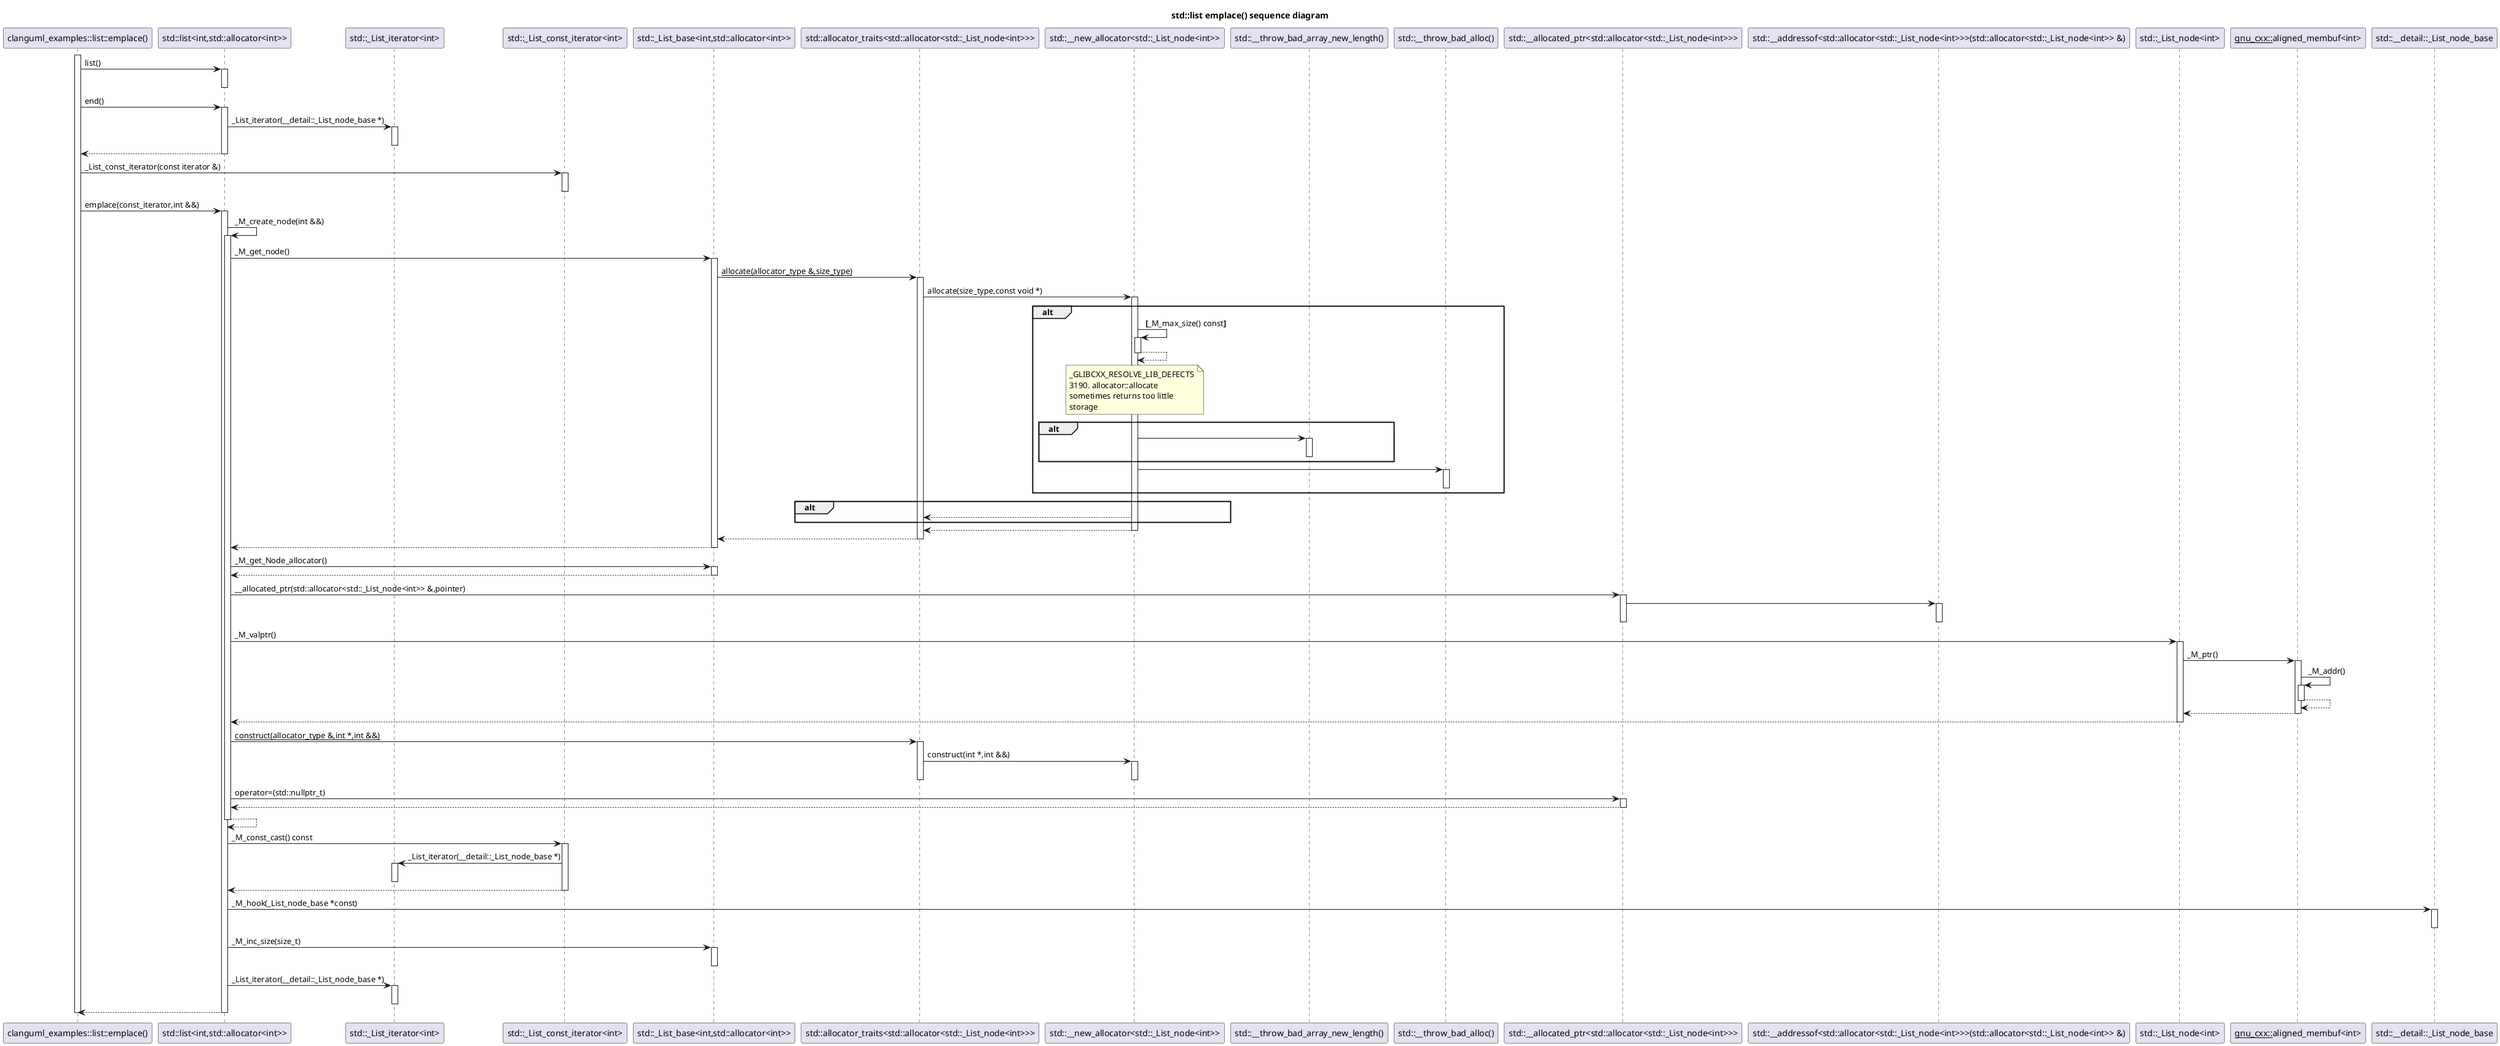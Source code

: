 @startuml
title std::list emplace() sequence diagram
participant "clanguml_examples::list::emplace()" as C_0016263699868639456484 [[{emplace}]]
activate C_0016263699868639456484
participant "std::list<int,std::allocator<int>>" as C_0012688964058898021606
C_0016263699868639456484 -> C_0012688964058898021606 [[{}]] : list()
activate C_0012688964058898021606
deactivate C_0012688964058898021606
C_0016263699868639456484 -> C_0012688964058898021606 [[{}]] : end()
activate C_0012688964058898021606
participant "std::_List_iterator<int>" as C_0015791400372507591026
C_0012688964058898021606 -> C_0015791400372507591026 : _List_iterator(__detail::_List_node_base *)
activate C_0015791400372507591026
deactivate C_0015791400372507591026
C_0012688964058898021606 --> C_0016263699868639456484
deactivate C_0012688964058898021606
participant "std::_List_const_iterator<int>" as C_0016481197395156723564
C_0016263699868639456484 -> C_0016481197395156723564 [[{}]] : _List_const_iterator(const iterator &)
activate C_0016481197395156723564
deactivate C_0016481197395156723564
C_0016263699868639456484 -> C_0012688964058898021606 [[{}]] : emplace(const_iterator,int &&)
activate C_0012688964058898021606
C_0012688964058898021606 -> C_0012688964058898021606 : _M_create_node(int &&)
activate C_0012688964058898021606
participant "std::_List_base<int,std::allocator<int>>" as C_0008221085376594923905
C_0012688964058898021606 -> C_0008221085376594923905 : _M_get_node()
activate C_0008221085376594923905
participant "std::allocator_traits<std::allocator<std::_List_node<int>>>" as C_0001551730410201807116
C_0008221085376594923905 -> C_0001551730410201807116 : __allocate(allocator_type &,size_type)__
activate C_0001551730410201807116
participant "std::__new_allocator<std::_List_node<int>>" as C_0006573487053199071022
C_0001551730410201807116 -> C_0006573487053199071022 : allocate(size_type,const void *)
activate C_0006573487053199071022
alt
C_0006573487053199071022 -> C_0006573487053199071022 : **[**_M_max_size() const**]**
activate C_0006573487053199071022
C_0006573487053199071022 --> C_0006573487053199071022
deactivate C_0006573487053199071022
note over C_0006573487053199071022
_GLIBCXX_RESOLVE_LIB_DEFECTS
3190. allocator::allocate
sometimes returns too little
storage
end note
alt
participant "std::__throw_bad_array_new_length()" as C_0017195084916193522427
C_0006573487053199071022 -> C_0017195084916193522427 : 
activate C_0017195084916193522427
deactivate C_0017195084916193522427
end
participant "std::__throw_bad_alloc()" as C_0013352003183979330430
C_0006573487053199071022 -> C_0013352003183979330430 : 
activate C_0013352003183979330430
deactivate C_0013352003183979330430
end
alt
C_0006573487053199071022 --> C_0001551730410201807116
end
C_0006573487053199071022 --> C_0001551730410201807116
deactivate C_0006573487053199071022
C_0001551730410201807116 --> C_0008221085376594923905
deactivate C_0001551730410201807116
C_0008221085376594923905 --> C_0012688964058898021606
deactivate C_0008221085376594923905
C_0012688964058898021606 -> C_0008221085376594923905 : _M_get_Node_allocator()
activate C_0008221085376594923905
C_0008221085376594923905 --> C_0012688964058898021606
deactivate C_0008221085376594923905
participant "std::__allocated_ptr<std::allocator<std::_List_node<int>>>" as C_0001989690290086399833
C_0012688964058898021606 -> C_0001989690290086399833 : __allocated_ptr(std::allocator<std::_List_node<int>> &,pointer)
activate C_0001989690290086399833
participant "std::__addressof<std::allocator<std::_List_node<int>>>(std::allocator<std::_List_node<int>> &)" as C_0001314452755804900396
C_0001989690290086399833 -> C_0001314452755804900396 : 
activate C_0001314452755804900396
deactivate C_0001314452755804900396
deactivate C_0001989690290086399833
participant "std::_List_node<int>" as C_0011620124836104627274
C_0012688964058898021606 -> C_0011620124836104627274 : _M_valptr()
activate C_0011620124836104627274
participant "__gnu_cxx::__aligned_membuf<int>" as C_0001386050265178105811
C_0011620124836104627274 -> C_0001386050265178105811 : _M_ptr()
activate C_0001386050265178105811
C_0001386050265178105811 -> C_0001386050265178105811 : _M_addr()
activate C_0001386050265178105811
C_0001386050265178105811 --> C_0001386050265178105811
deactivate C_0001386050265178105811
C_0001386050265178105811 --> C_0011620124836104627274
deactivate C_0001386050265178105811
C_0011620124836104627274 --> C_0012688964058898021606
deactivate C_0011620124836104627274
C_0012688964058898021606 -> C_0001551730410201807116 : __construct(allocator_type &,int *,int &&)__
activate C_0001551730410201807116
C_0001551730410201807116 -> C_0006573487053199071022 : construct(int *,int &&)
activate C_0006573487053199071022
deactivate C_0006573487053199071022
deactivate C_0001551730410201807116
C_0012688964058898021606 -> C_0001989690290086399833 : operator=(std::nullptr_t)
activate C_0001989690290086399833
C_0001989690290086399833 --> C_0012688964058898021606
deactivate C_0001989690290086399833
C_0012688964058898021606 --> C_0012688964058898021606
deactivate C_0012688964058898021606
C_0012688964058898021606 -> C_0016481197395156723564 : _M_const_cast() const
activate C_0016481197395156723564
C_0016481197395156723564 -> C_0015791400372507591026 : _List_iterator(__detail::_List_node_base *)
activate C_0015791400372507591026
deactivate C_0015791400372507591026
C_0016481197395156723564 --> C_0012688964058898021606
deactivate C_0016481197395156723564
participant "std::__detail::_List_node_base" as C_0003061237274580542436
C_0012688964058898021606 -> C_0003061237274580542436 : _M_hook(_List_node_base *const)
activate C_0003061237274580542436
deactivate C_0003061237274580542436
C_0012688964058898021606 -> C_0008221085376594923905 : _M_inc_size(size_t)
activate C_0008221085376594923905
deactivate C_0008221085376594923905
C_0012688964058898021606 -> C_0015791400372507591026 : _List_iterator(__detail::_List_node_base *)
activate C_0015791400372507591026
deactivate C_0015791400372507591026
C_0012688964058898021606 --> C_0016263699868639456484
deactivate C_0012688964058898021606
deactivate C_0016263699868639456484

'Generated with clang-uml, version 0.6.1
'LLVM version Ubuntu clang version 19.1.1 (1ubuntu1)
@enduml
